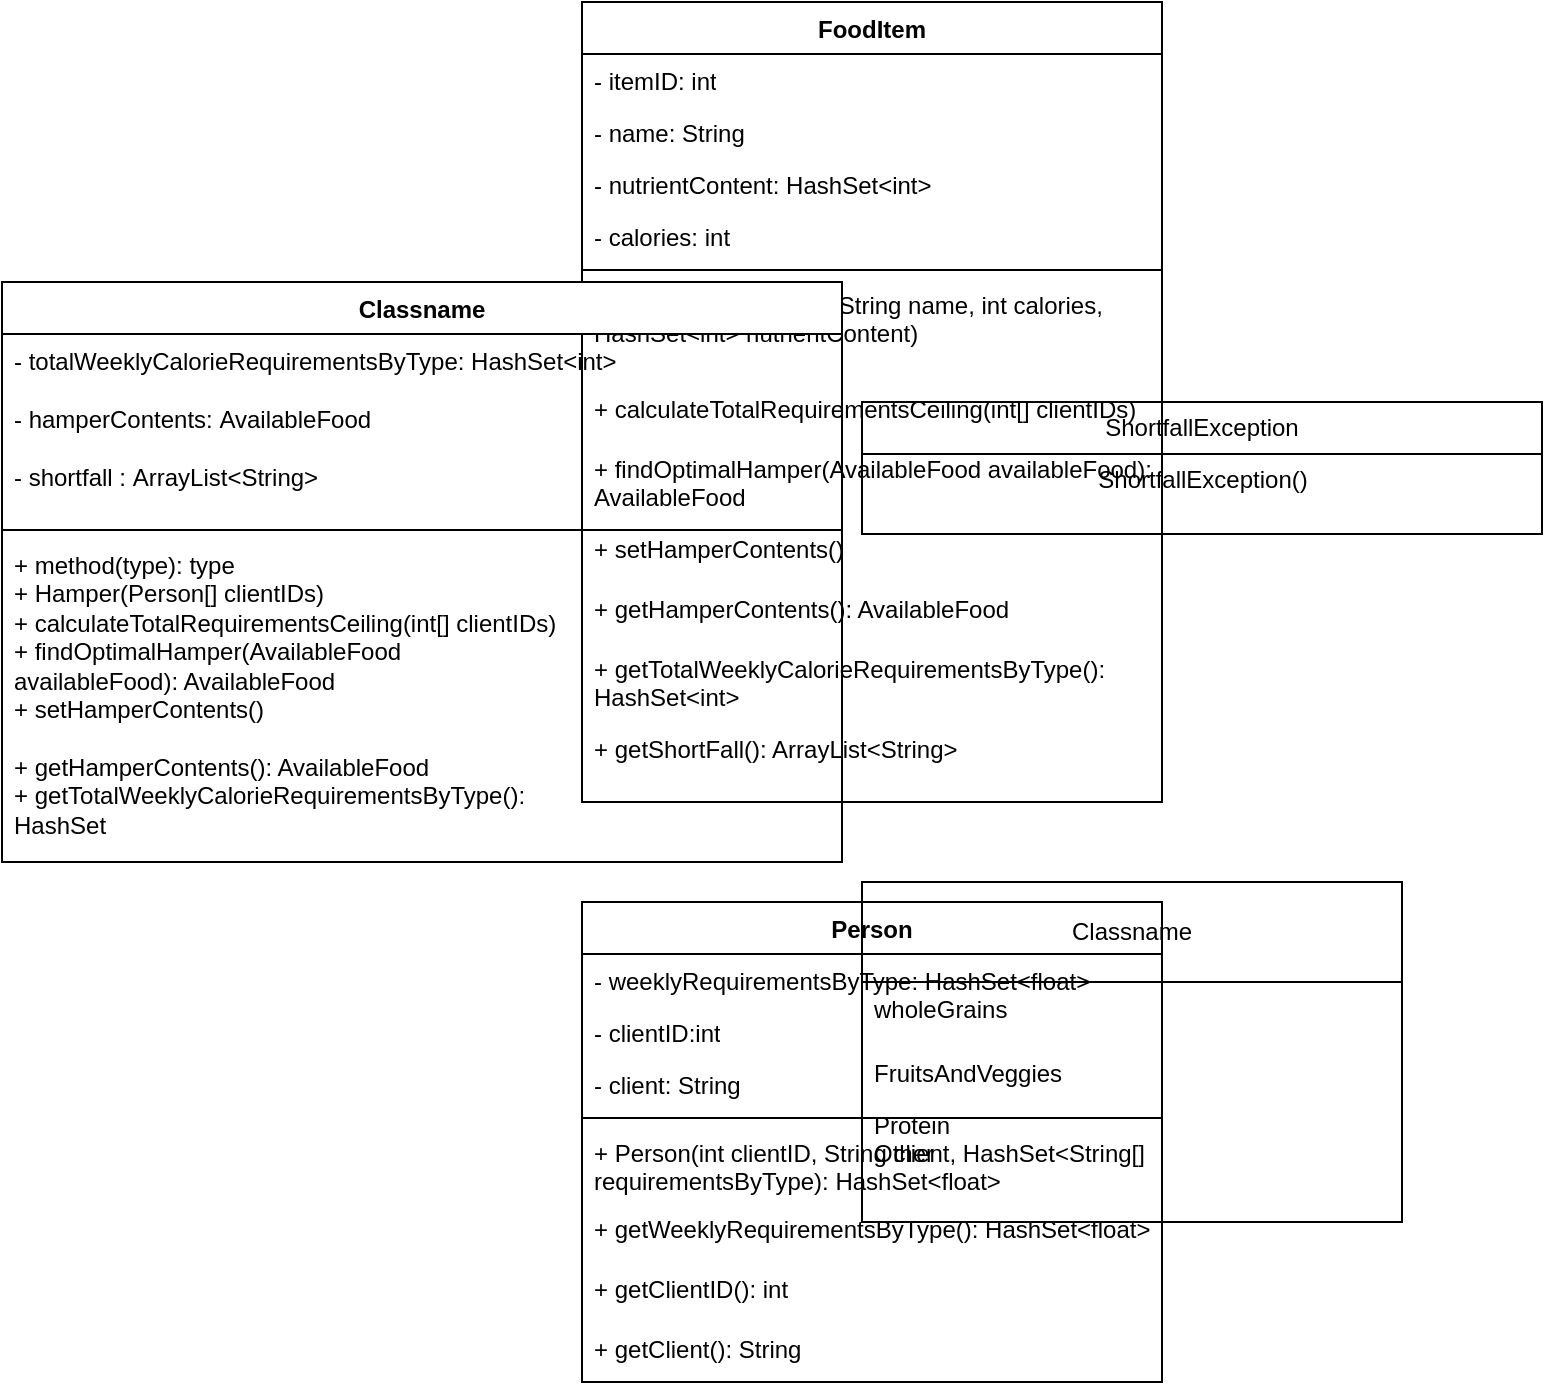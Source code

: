 <mxfile version="21.0.6" type="github">
  <diagram name="Page-1" id="w6vay4CM0imPE2UAvKqg">
    <mxGraphModel dx="1260" dy="662" grid="1" gridSize="10" guides="1" tooltips="1" connect="1" arrows="1" fold="1" page="1" pageScale="1" pageWidth="850" pageHeight="1100" math="0" shadow="0">
      <root>
        <mxCell id="0" />
        <mxCell id="1" parent="0" />
        <mxCell id="r-d_q9eVbDzV2q1Ur8VG-5" value="FoodItem" style="swimlane;fontStyle=1;align=center;verticalAlign=top;childLayout=stackLayout;horizontal=1;startSize=26;horizontalStack=0;resizeParent=1;resizeParentMax=0;resizeLast=0;collapsible=1;marginBottom=0;whiteSpace=wrap;html=1;" vertex="1" parent="1">
          <mxGeometry x="110" y="70" width="290" height="400" as="geometry" />
        </mxCell>
        <mxCell id="r-d_q9eVbDzV2q1Ur8VG-6" value="- itemID: int" style="text;strokeColor=none;fillColor=none;align=left;verticalAlign=top;spacingLeft=4;spacingRight=4;overflow=hidden;rotatable=0;points=[[0,0.5],[1,0.5]];portConstraint=eastwest;whiteSpace=wrap;html=1;" vertex="1" parent="r-d_q9eVbDzV2q1Ur8VG-5">
          <mxGeometry y="26" width="290" height="26" as="geometry" />
        </mxCell>
        <mxCell id="r-d_q9eVbDzV2q1Ur8VG-9" value="- name: String" style="text;strokeColor=none;fillColor=none;align=left;verticalAlign=top;spacingLeft=4;spacingRight=4;overflow=hidden;rotatable=0;points=[[0,0.5],[1,0.5]];portConstraint=eastwest;whiteSpace=wrap;html=1;" vertex="1" parent="r-d_q9eVbDzV2q1Ur8VG-5">
          <mxGeometry y="52" width="290" height="26" as="geometry" />
        </mxCell>
        <mxCell id="r-d_q9eVbDzV2q1Ur8VG-10" value="- nutrientContent: HashSet&amp;lt;int&amp;gt;" style="text;strokeColor=none;fillColor=none;align=left;verticalAlign=top;spacingLeft=4;spacingRight=4;overflow=hidden;rotatable=0;points=[[0,0.5],[1,0.5]];portConstraint=eastwest;whiteSpace=wrap;html=1;" vertex="1" parent="r-d_q9eVbDzV2q1Ur8VG-5">
          <mxGeometry y="78" width="290" height="26" as="geometry" />
        </mxCell>
        <mxCell id="r-d_q9eVbDzV2q1Ur8VG-11" value="- calories: int" style="text;strokeColor=none;fillColor=none;align=left;verticalAlign=top;spacingLeft=4;spacingRight=4;overflow=hidden;rotatable=0;points=[[0,0.5],[1,0.5]];portConstraint=eastwest;whiteSpace=wrap;html=1;" vertex="1" parent="r-d_q9eVbDzV2q1Ur8VG-5">
          <mxGeometry y="104" width="290" height="26" as="geometry" />
        </mxCell>
        <mxCell id="r-d_q9eVbDzV2q1Ur8VG-7" value="" style="line;strokeWidth=1;fillColor=none;align=left;verticalAlign=middle;spacingTop=-1;spacingLeft=3;spacingRight=3;rotatable=0;labelPosition=right;points=[];portConstraint=eastwest;strokeColor=inherit;" vertex="1" parent="r-d_q9eVbDzV2q1Ur8VG-5">
          <mxGeometry y="130" width="290" height="8" as="geometry" />
        </mxCell>
        <mxCell id="r-d_q9eVbDzV2q1Ur8VG-8" value="+ FoodItem(int itemID, String name, int calories, HashSet&amp;lt;int&amp;gt; nutrientContent)" style="text;strokeColor=none;fillColor=none;align=left;verticalAlign=top;spacingLeft=4;spacingRight=4;overflow=hidden;rotatable=0;points=[[0,0.5],[1,0.5]];portConstraint=eastwest;whiteSpace=wrap;html=1;" vertex="1" parent="r-d_q9eVbDzV2q1Ur8VG-5">
          <mxGeometry y="138" width="290" height="52" as="geometry" />
        </mxCell>
        <mxCell id="r-d_q9eVbDzV2q1Ur8VG-12" value="+ calculateTotalRequirementsCeiling(int[] clientIDs)" style="text;strokeColor=none;fillColor=none;align=left;verticalAlign=top;spacingLeft=4;spacingRight=4;overflow=hidden;rotatable=0;points=[[0,0.5],[1,0.5]];portConstraint=eastwest;whiteSpace=wrap;html=1;" vertex="1" parent="r-d_q9eVbDzV2q1Ur8VG-5">
          <mxGeometry y="190" width="290" height="30" as="geometry" />
        </mxCell>
        <mxCell id="r-d_q9eVbDzV2q1Ur8VG-13" value="+ findOptimalHamper(AvailableFood availableFood): AvailableFood" style="text;strokeColor=none;fillColor=none;align=left;verticalAlign=top;spacingLeft=4;spacingRight=4;overflow=hidden;rotatable=0;points=[[0,0.5],[1,0.5]];portConstraint=eastwest;whiteSpace=wrap;html=1;" vertex="1" parent="r-d_q9eVbDzV2q1Ur8VG-5">
          <mxGeometry y="220" width="290" height="40" as="geometry" />
        </mxCell>
        <mxCell id="r-d_q9eVbDzV2q1Ur8VG-14" value="+ setHamperContents()" style="text;strokeColor=none;fillColor=none;align=left;verticalAlign=top;spacingLeft=4;spacingRight=4;overflow=hidden;rotatable=0;points=[[0,0.5],[1,0.5]];portConstraint=eastwest;whiteSpace=wrap;html=1;" vertex="1" parent="r-d_q9eVbDzV2q1Ur8VG-5">
          <mxGeometry y="260" width="290" height="30" as="geometry" />
        </mxCell>
        <mxCell id="r-d_q9eVbDzV2q1Ur8VG-15" value="+ getHamperContents(): AvailableFood" style="text;strokeColor=none;fillColor=none;align=left;verticalAlign=top;spacingLeft=4;spacingRight=4;overflow=hidden;rotatable=0;points=[[0,0.5],[1,0.5]];portConstraint=eastwest;whiteSpace=wrap;html=1;" vertex="1" parent="r-d_q9eVbDzV2q1Ur8VG-5">
          <mxGeometry y="290" width="290" height="30" as="geometry" />
        </mxCell>
        <mxCell id="r-d_q9eVbDzV2q1Ur8VG-16" value="+ getTotalWeeklyCalorieRequirementsByType(): HashSet&amp;lt;int&amp;gt;" style="text;strokeColor=none;fillColor=none;align=left;verticalAlign=top;spacingLeft=4;spacingRight=4;overflow=hidden;rotatable=0;points=[[0,0.5],[1,0.5]];portConstraint=eastwest;whiteSpace=wrap;html=1;" vertex="1" parent="r-d_q9eVbDzV2q1Ur8VG-5">
          <mxGeometry y="320" width="290" height="40" as="geometry" />
        </mxCell>
        <mxCell id="r-d_q9eVbDzV2q1Ur8VG-17" value="+ getShortFall(): ArrayList&amp;lt;String&amp;gt;" style="text;strokeColor=none;fillColor=none;align=left;verticalAlign=top;spacingLeft=4;spacingRight=4;overflow=hidden;rotatable=0;points=[[0,0.5],[1,0.5]];portConstraint=eastwest;whiteSpace=wrap;html=1;" vertex="1" parent="r-d_q9eVbDzV2q1Ur8VG-5">
          <mxGeometry y="360" width="290" height="40" as="geometry" />
        </mxCell>
        <mxCell id="5vHbgtkAKjBmpQbh6Rdm-1" value="ShortfallException" style="swimlane;fontStyle=0;childLayout=stackLayout;horizontal=1;startSize=26;fillColor=none;horizontalStack=0;resizeParent=1;resizeParentMax=0;resizeLast=0;collapsible=1;marginBottom=0;whiteSpace=wrap;html=1;" vertex="1" parent="1">
          <mxGeometry x="250" y="270" width="340" height="66" as="geometry" />
        </mxCell>
        <mxCell id="5vHbgtkAKjBmpQbh6Rdm-5" value="ShortfallException()&lt;br/&gt;&lt;br/&gt;" style="text;html=1;align=center;verticalAlign=middle;resizable=0;points=[];autosize=1;strokeColor=none;fillColor=none;" vertex="1" parent="5vHbgtkAKjBmpQbh6Rdm-1">
          <mxGeometry y="26" width="340" height="40" as="geometry" />
        </mxCell>
        <mxCell id="r-d_q9eVbDzV2q1Ur8VG-18" value="Person" style="swimlane;fontStyle=1;align=center;verticalAlign=top;childLayout=stackLayout;horizontal=1;startSize=26;horizontalStack=0;resizeParent=1;resizeParentMax=0;resizeLast=0;collapsible=1;marginBottom=0;whiteSpace=wrap;html=1;" vertex="1" parent="1">
          <mxGeometry x="110" y="520" width="290" height="240" as="geometry" />
        </mxCell>
        <mxCell id="r-d_q9eVbDzV2q1Ur8VG-19" value="- weeklyRequirementsByType: HashSet&amp;lt;float&amp;gt;" style="text;strokeColor=none;fillColor=none;align=left;verticalAlign=top;spacingLeft=4;spacingRight=4;overflow=hidden;rotatable=0;points=[[0,0.5],[1,0.5]];portConstraint=eastwest;whiteSpace=wrap;html=1;" vertex="1" parent="r-d_q9eVbDzV2q1Ur8VG-18">
          <mxGeometry y="26" width="290" height="26" as="geometry" />
        </mxCell>
        <mxCell id="r-d_q9eVbDzV2q1Ur8VG-22" value="- clientID:int" style="text;strokeColor=none;fillColor=none;align=left;verticalAlign=top;spacingLeft=4;spacingRight=4;overflow=hidden;rotatable=0;points=[[0,0.5],[1,0.5]];portConstraint=eastwest;whiteSpace=wrap;html=1;" vertex="1" parent="r-d_q9eVbDzV2q1Ur8VG-18">
          <mxGeometry y="52" width="290" height="26" as="geometry" />
        </mxCell>
        <mxCell id="r-d_q9eVbDzV2q1Ur8VG-23" value="- client: String" style="text;strokeColor=none;fillColor=none;align=left;verticalAlign=top;spacingLeft=4;spacingRight=4;overflow=hidden;rotatable=0;points=[[0,0.5],[1,0.5]];portConstraint=eastwest;whiteSpace=wrap;html=1;" vertex="1" parent="r-d_q9eVbDzV2q1Ur8VG-18">
          <mxGeometry y="78" width="290" height="26" as="geometry" />
        </mxCell>
        <mxCell id="r-d_q9eVbDzV2q1Ur8VG-20" value="" style="line;strokeWidth=1;fillColor=none;align=left;verticalAlign=middle;spacingTop=-1;spacingLeft=3;spacingRight=3;rotatable=0;labelPosition=right;points=[];portConstraint=eastwest;strokeColor=inherit;" vertex="1" parent="r-d_q9eVbDzV2q1Ur8VG-18">
          <mxGeometry y="104" width="290" height="8" as="geometry" />
        </mxCell>
        <mxCell id="r-d_q9eVbDzV2q1Ur8VG-21" value="+ Person(int clientID, String client, HashSet&amp;lt;String[] requirementsByType): HashSet&amp;lt;float&amp;gt;" style="text;strokeColor=none;fillColor=none;align=left;verticalAlign=top;spacingLeft=4;spacingRight=4;overflow=hidden;rotatable=0;points=[[0,0.5],[1,0.5]];portConstraint=eastwest;whiteSpace=wrap;html=1;" vertex="1" parent="r-d_q9eVbDzV2q1Ur8VG-18">
          <mxGeometry y="112" width="290" height="38" as="geometry" />
        </mxCell>
        <mxCell id="r-d_q9eVbDzV2q1Ur8VG-24" value="+ getWeeklyRequirementsByType(): HashSet&amp;lt;float&amp;gt;" style="text;strokeColor=none;fillColor=none;align=left;verticalAlign=top;spacingLeft=4;spacingRight=4;overflow=hidden;rotatable=0;points=[[0,0.5],[1,0.5]];portConstraint=eastwest;whiteSpace=wrap;html=1;" vertex="1" parent="r-d_q9eVbDzV2q1Ur8VG-18">
          <mxGeometry y="150" width="290" height="30" as="geometry" />
        </mxCell>
        <mxCell id="r-d_q9eVbDzV2q1Ur8VG-25" value="+ getClientID(): int" style="text;strokeColor=none;fillColor=none;align=left;verticalAlign=top;spacingLeft=4;spacingRight=4;overflow=hidden;rotatable=0;points=[[0,0.5],[1,0.5]];portConstraint=eastwest;whiteSpace=wrap;html=1;" vertex="1" parent="r-d_q9eVbDzV2q1Ur8VG-18">
          <mxGeometry y="180" width="290" height="30" as="geometry" />
        </mxCell>
        <mxCell id="r-d_q9eVbDzV2q1Ur8VG-26" value="+ getClient(): String" style="text;strokeColor=none;fillColor=none;align=left;verticalAlign=top;spacingLeft=4;spacingRight=4;overflow=hidden;rotatable=0;points=[[0,0.5],[1,0.5]];portConstraint=eastwest;whiteSpace=wrap;html=1;" vertex="1" parent="r-d_q9eVbDzV2q1Ur8VG-18">
          <mxGeometry y="210" width="290" height="30" as="geometry" />
        </mxCell>
        <mxCell id="CjihOQv_C-0zfXQnCnq9-9" value="Classname" style="swimlane;fontStyle=1;align=center;verticalAlign=top;childLayout=stackLayout;horizontal=1;startSize=26;horizontalStack=0;resizeParent=1;resizeParentMax=0;resizeLast=0;collapsible=1;marginBottom=0;whiteSpace=wrap;html=1;" vertex="1" parent="1">
          <mxGeometry x="-180" y="210" width="420" height="290" as="geometry" />
        </mxCell>
        <mxCell id="CjihOQv_C-0zfXQnCnq9-10" value="- totalWeeklyCalorieRequirementsByType:&amp;nbsp;HashSet&amp;lt;int&amp;gt;&lt;br&gt;&lt;br&gt;- hamperContents:&amp;nbsp;AvailableFood&lt;br&gt;&lt;br&gt;-&amp;nbsp;shortfall :&amp;nbsp;ArrayList&amp;lt;String&amp;gt;&lt;br&gt;&lt;br&gt;" style="text;strokeColor=none;fillColor=none;align=left;verticalAlign=top;spacingLeft=4;spacingRight=4;overflow=hidden;rotatable=0;points=[[0,0.5],[1,0.5]];portConstraint=eastwest;whiteSpace=wrap;html=1;" vertex="1" parent="CjihOQv_C-0zfXQnCnq9-9">
          <mxGeometry y="26" width="420" height="94" as="geometry" />
        </mxCell>
        <mxCell id="CjihOQv_C-0zfXQnCnq9-11" value="" style="line;strokeWidth=1;fillColor=none;align=left;verticalAlign=middle;spacingTop=-1;spacingLeft=3;spacingRight=3;rotatable=0;labelPosition=right;points=[];portConstraint=eastwest;strokeColor=inherit;" vertex="1" parent="CjihOQv_C-0zfXQnCnq9-9">
          <mxGeometry y="120" width="420" height="8" as="geometry" />
        </mxCell>
        <mxCell id="CjihOQv_C-0zfXQnCnq9-12" value="+ method(type): type&lt;br&gt;+ Hamper(Person[] clientIDs)&lt;br&gt;+&amp;nbsp;calculateTotalRequirementsCeiling(int[] clientIDs)&lt;br&gt;+ findOptimalHamper(AvailableFood&lt;br/&gt; availableFood): AvailableFood&amp;nbsp; &lt;br&gt;+ setHamperContents()&lt;br/&gt;&lt;br&gt;+ getHamperContents(): AvailableFood &lt;br&gt;+ getTotalWeeklyCalorieRequirementsByType():&lt;br/&gt; HashSet&lt;br/&gt;&lt;br&gt;+ getShortFall(): ArrayList" style="text;strokeColor=none;fillColor=none;align=left;verticalAlign=top;spacingLeft=4;spacingRight=4;overflow=hidden;rotatable=0;points=[[0,0.5],[1,0.5]];portConstraint=eastwest;whiteSpace=wrap;html=1;" vertex="1" parent="CjihOQv_C-0zfXQnCnq9-9">
          <mxGeometry y="128" width="420" height="162" as="geometry" />
        </mxCell>
        <mxCell id="5vHbgtkAKjBmpQbh6Rdm-15" value="Classname" style="swimlane;fontStyle=0;childLayout=stackLayout;horizontal=1;startSize=50;fillColor=none;horizontalStack=0;resizeParent=1;resizeParentMax=0;resizeLast=0;collapsible=1;marginBottom=0;whiteSpace=wrap;html=1;" vertex="1" parent="1">
          <mxGeometry x="250" y="510" width="270" height="170" as="geometry" />
        </mxCell>
        <mxCell id="5vHbgtkAKjBmpQbh6Rdm-16" value="wholeGrains" style="text;strokeColor=none;fillColor=none;align=left;verticalAlign=top;spacingLeft=4;spacingRight=4;overflow=hidden;rotatable=0;points=[[0,0.5],[1,0.5]];portConstraint=eastwest;whiteSpace=wrap;html=1;" vertex="1" parent="5vHbgtkAKjBmpQbh6Rdm-15">
          <mxGeometry y="50" width="270" height="32" as="geometry" />
        </mxCell>
        <mxCell id="5vHbgtkAKjBmpQbh6Rdm-17" value="FruitsAndVeggies" style="text;strokeColor=none;fillColor=none;align=left;verticalAlign=top;spacingLeft=4;spacingRight=4;overflow=hidden;rotatable=0;points=[[0,0.5],[1,0.5]];portConstraint=eastwest;whiteSpace=wrap;html=1;" vertex="1" parent="5vHbgtkAKjBmpQbh6Rdm-15">
          <mxGeometry y="82" width="270" height="26" as="geometry" />
        </mxCell>
        <mxCell id="5vHbgtkAKjBmpQbh6Rdm-18" value="Protein&lt;br&gt;Other" style="text;strokeColor=none;fillColor=none;align=left;verticalAlign=top;spacingLeft=4;spacingRight=4;overflow=hidden;rotatable=0;points=[[0,0.5],[1,0.5]];portConstraint=eastwest;whiteSpace=wrap;html=1;" vertex="1" parent="5vHbgtkAKjBmpQbh6Rdm-15">
          <mxGeometry y="108" width="270" height="62" as="geometry" />
        </mxCell>
      </root>
    </mxGraphModel>
  </diagram>
</mxfile>
